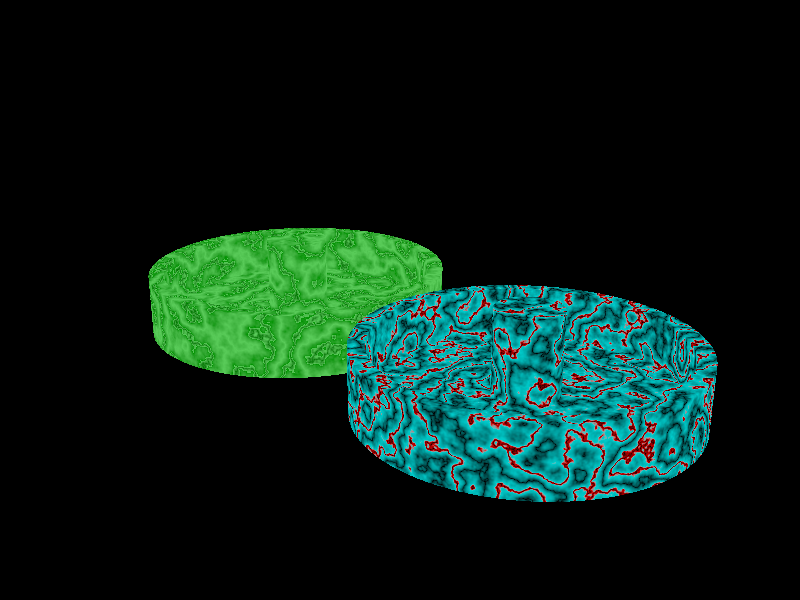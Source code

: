 /*
VARIABLE DEFINITIONS

vector Force (net)

vector Velocity (i) (speed of particle Positive Y)
vector Velocity (f) 

vector Acceleration

vector Pos (i)
vector Pos (f)
      
float Mass = .05 // 1 drop of water in grams      

Gravity = -Y * 9.8 // M/s^2  Gravity is on our Y axis and pulling DOWN at 9.8 M/s^2

*/


// PoVRay 3.7 Scene File " ... .pov"
// author:  ...
// date:    ...
//------------------------------------------------------------------------
#version 3.7;
global_settings{ assumed_gamma 1.0 }
#default{ finish{ ambient 0.1 diffuse 0.9 }} 
//------------------------------------------------------------------------
#include "colors.inc"
#include "textures.inc"
#include "glass.inc"
#include "metals.inc"
#include "golds.inc"
#include "stones.inc"
#include "woods.inc"
#include "shapes.inc"
#include "shapes2.inc"
#include "functions.inc"
#include "math.inc"
#include "transforms.inc"
//------------------------------------------------------------------------
#declare Camera_0 = camera {/*ultra_wide_angle*/ angle 15      // front view
                            location  <0.0 , 1.0 ,-40.0>
                            right     x*image_width/image_height
                            look_at   <0.0 , 1.0 , 0.0>}
#declare Camera_1 = camera {/*ultra_wide_angle*/ angle 45   // diagonal view
                            location  <10.0 , 6.0 ,-10.0>
                            right     x*image_width/image_height
                            look_at   <0.0 , 1 , 0.0>}
#declare Camera_2 = camera {/*ultra_wide_angle*/ angle 90  //right side view
                            location  <3.0 , 1.0 , 0.0>
                            right     x*image_width/image_height
                            look_at   <0.0 , 1.0 , 0.0>}
#declare Camera_3 = camera {/*ultra_wide_angle*/ angle 90        // top view
                            location  <0.0 , 10.0 ,-0.001>
                            right     x*image_width/image_height
                            look_at   <0.0 , 1.0 , 0.0>}
camera{Camera_1}
//------------------------------------------------------------------------
// sun -------------------------------------------------------------------
light_source{<-900,2500,-3500> color White}                                   





// sky -------------------------------------------------------------------      
#declare skybox =
sky_sphere{ pigment{ gradient <0,1,0>
                     color_map{ [0   color rgb<1,1,1>         ]//White
                                [0.4 color rgb<0.14,0.14,0.56>]//~Navy
                                [0.6 color rgb<0.14,0.14,0.56>]//~Navy
                                [1.0 color rgb<1,1,1>         ]//White
                              }
                     scale 2 }
           } // end of sky_sphere 
           
           
// ground -----------------------------------------------------------------
//---------------------------------<<< settings of squared plane dimensions
#declare RasterScale = 1.0;
#declare RasterHalfLine  = 0.025;  
#declare RasterHalfLineZ = 0.025; 
//-------------------------------------------------------------------------
#macro Raster(RScale, HLine) 
       pigment{ gradient x scale RScale
                color_map{[0.000   color rgbt<1,1,1,0>*1.0]
                          [0+HLine color rgbt<1,1,1,0>*1.0]
                          [0+HLine color rgbt<1,1,1,1>]
                          [1-HLine color rgbt<1,1,1,1>]
                          [1-HLine color rgbt<1,1,1,0>*1.0]
                          [1.000   color rgbt<1,1,1,0>*1.0]} }
 #end// of Raster(RScale, HLine)-macro    
//-------------------------------------------------------------------------
    
#declare ground =
plane { <0,1,0>, 0    // plane with layered textures
        texture { pigment{color rgb<1,1,1>*0.05} }
        texture { Raster(RasterScale,RasterHalfLine ) rotate<0,0,0> }
        texture { Raster(RasterScale,RasterHalfLineZ) rotate<0,90,0>}
        rotate<0,0,0>
      }
//------------------------------------------------ end of squared plane XZ





//------------------------------ the Axes --------------------------------
#macro Axis_( AxisLen, Dark_Texture,Light_Texture) 
 union{
    cylinder { <0,-AxisLen,0>,<0,AxisLen,0>,0.05
               texture{checker texture{Dark_Texture } 
                               texture{Light_Texture}
                       translate<0.1,0,0.1>}
             }
    cone{<0,AxisLen,0>,0.2,<0,AxisLen+0.7,0>,0
          texture{Dark_Texture}
         }
     } // end of union                   
#end // of macro "Axis()"
//------------------------------------------------------------------------
#macro AxisXYZ( AxisLenX, AxisLenY, AxisLenZ, Tex_Dark, Tex_Light)
//--------------------- drawing of 3 Axes --------------------------------
union{
#if (AxisLenX != 0)
 object { Axis_(AxisLenX, Tex_Dark, Tex_Light)   rotate< 0,0,-90>}// x-Axis
 text   { ttf "arial.ttf",  "x",  0.15,  0  texture{Tex_Dark} 
          rotate<20,-45,0> scale 0.75 translate <AxisLenX+0.05,0.4,-0.10> no_shadow}
#end // of #if 
#if (AxisLenY != 0)
 object { Axis_(AxisLenY, Tex_Dark, Tex_Light)   rotate< 0,0,  0>}// y-Axis
 text   { ttf "arial.ttf",  "y",  0.15,  0  texture{Tex_Dark}    
          rotate<10,0,0> scale 0.75 translate <-0.65,AxisLenY+0.50,-0.10>  rotate<0,-45,0> no_shadow}
#end // of #if 
#if (AxisLenZ != 0)
 object { Axis_(AxisLenZ, Tex_Dark, Tex_Light)   rotate<90,0,  0>}// z-Axis
 text   { ttf "arial.ttf",  "z",  0.15,  0  texture{Tex_Dark}
          rotate<20,-45,0> scale 0.85 translate <-0.75,0.2,AxisLenZ+0.10> no_shadow}
#end // of #if 
} // end of union
#end// of macro "AxisXYZ( ... )"
//------------------------------------------------------------------------

#declare Texture_A_Dark  = texture {
                               pigment{ color rgb<1,0.45,0>}
                               finish { phong 1}
                             }
#declare Texture_A_Light = texture { 
                               pigment{ color rgb<1,1,1>}
                               finish { phong 1}
                             }

//object{ AxisXYZ( 3.5, 2.8, 4, Texture_A_Dark, Texture_A_Light)}

//-------------------------------------------------- end of coordinate axes

/*                                                                          
#declare Jade_Map =
color_map {
    [0.0 rgb <0.1, 0.0, 0.1>]
    [0.8 rgb <0.0, 0.3, 0.0>]
    [0.8 rgb <0.1, 0.0, 0.1>]
    [1.0 rgb <0.0, 0.2, 0.0>]
}
*/
// Drew Wells' superb Jade.  Color map works nicely with other textures, too.
#declare Jade = 
pigment {
    marble
    turbulence 1.8
    color_map { Jade_Map }
}
                                                                          
                                                                          
                                                                          
//--------------------------------------------------------------------------
//---------------------------- objects in scene ----------------------------
//--------------------------------------------------------------------------


/* lets define a fountain structure first */    


// Global Varables
#declare FountTexture = Jade; // Fountain Texture

// Fountain Base variables
#declare FountThickness = .25; // Fountain Thickness
#declare FountH = 1;          // Fountain Base Higth
#declare FountR = 2.5;          // Fountain Base Radius

// Fountain Center Variables
#declare FountainCH = 1.5;
#declare FountainCR = .5;


// Object definitions

#declare FountainBase =
difference {
    cylinder { <0,0,0>, <0,FountH,0>, FountR }
    // subtract the center
    cylinder { <0,FountThickness,0>, <0,(FountH + FountThickness),0>, (FountR - FountThickness) }
}

#declare Fountain =
union {
    object { FountainBase }
    cylinder { <0,FountThickness,0>, <0,FountainCH,0>, FountainCR }
    //texture { FountTexture }
}


object { 
    Fountain
    translate <-2.5,0,0>
    texture { Jade }        
}
    
object { 
    Fountain
    translate <2.5,0,0>
    texture { Blood_Marble }
    }